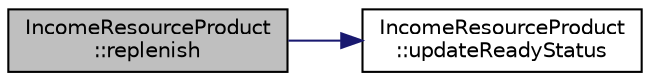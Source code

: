 digraph "IncomeResourceProduct::replenish"
{
 // LATEX_PDF_SIZE
  edge [fontname="Helvetica",fontsize="10",labelfontname="Helvetica",labelfontsize="10"];
  node [fontname="Helvetica",fontsize="10",shape=record];
  rankdir="LR";
  Node1 [label="IncomeResourceProduct\l::replenish",height=0.2,width=0.4,color="black", fillcolor="grey75", style="filled", fontcolor="black",tooltip="Adds a specified quantity to the resource."];
  Node1 -> Node2 [color="midnightblue",fontsize="10",style="solid",fontname="Helvetica"];
  Node2 [label="IncomeResourceProduct\l::updateReadyStatus",height=0.2,width=0.4,color="black", fillcolor="white", style="filled",URL="$classIncomeResourceProduct.html#a60e8cf6669cd09900ccc3d945b6f3150",tooltip="Updates the collection readiness status based on quantity."];
}
